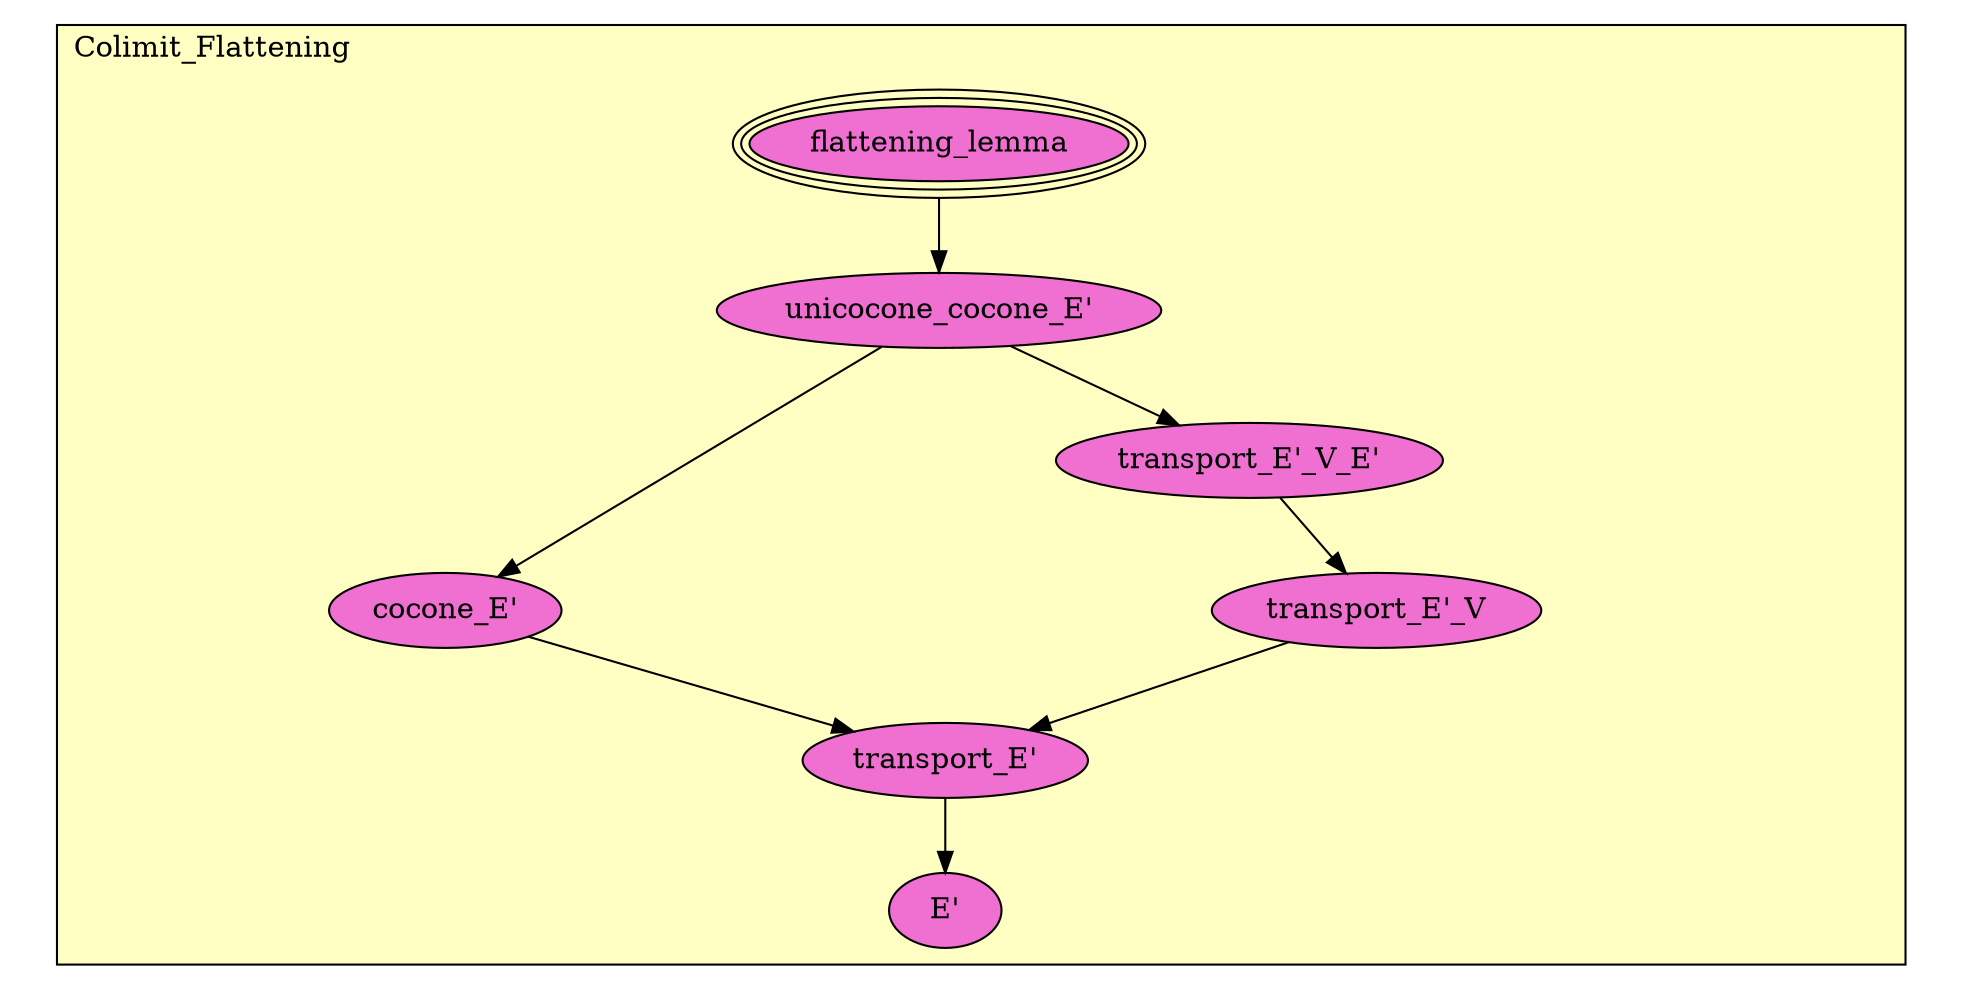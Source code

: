 digraph HoTT_Colimits_Colimit_Flattening {
  graph [ratio=0.5]
  node [style=filled]
Colimit_Flattening_flattening_lemma [label="flattening_lemma", URL=<Colimit_Flattening.html#flattening_lemma>, peripheries=3, fillcolor="#F070D1"] ;
Colimit_Flattening_unicocone_cocone_E_ [label="unicocone_cocone_E'", URL=<Colimit_Flattening.html#unicocone_cocone_E'>, fillcolor="#F070D1"] ;
Colimit_Flattening_cocone_E_ [label="cocone_E'", URL=<Colimit_Flattening.html#cocone_E'>, fillcolor="#F070D1"] ;
Colimit_Flattening_transport_E__V_E_ [label="transport_E'_V_E'", URL=<Colimit_Flattening.html#transport_E'_V_E'>, fillcolor="#F070D1"] ;
Colimit_Flattening_transport_E__V [label="transport_E'_V", URL=<Colimit_Flattening.html#transport_E'_V>, fillcolor="#F070D1"] ;
Colimit_Flattening_transport_E_ [label="transport_E'", URL=<Colimit_Flattening.html#transport_E'>, fillcolor="#F070D1"] ;
Colimit_Flattening_E_ [label="E'", URL=<Colimit_Flattening.html#E'>, fillcolor="#F070D1"] ;
  Colimit_Flattening_flattening_lemma -> Colimit_Flattening_unicocone_cocone_E_ [] ;
  Colimit_Flattening_unicocone_cocone_E_ -> Colimit_Flattening_cocone_E_ [] ;
  Colimit_Flattening_unicocone_cocone_E_ -> Colimit_Flattening_transport_E__V_E_ [] ;
  Colimit_Flattening_cocone_E_ -> Colimit_Flattening_transport_E_ [] ;
  Colimit_Flattening_transport_E__V_E_ -> Colimit_Flattening_transport_E__V [] ;
  Colimit_Flattening_transport_E__V -> Colimit_Flattening_transport_E_ [] ;
  Colimit_Flattening_transport_E_ -> Colimit_Flattening_E_ [] ;
subgraph cluster_Colimit_Flattening { label="Colimit_Flattening"; fillcolor="#FFFFC3"; labeljust=l; style=filled 
Colimit_Flattening_E_; Colimit_Flattening_transport_E_; Colimit_Flattening_transport_E__V; Colimit_Flattening_transport_E__V_E_; Colimit_Flattening_cocone_E_; Colimit_Flattening_unicocone_cocone_E_; Colimit_Flattening_flattening_lemma; };
} /* END */
